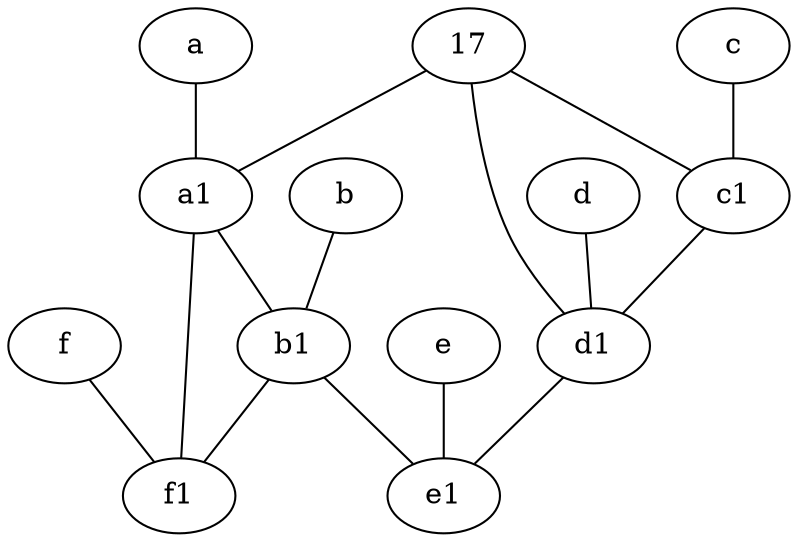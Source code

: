 graph {
	node [labelfontsize=50]
	f1 [labelfontsize=50 pos="3,8!"]
	d [labelfontsize=50 pos="2,5!"]
	c1 [labelfontsize=50 pos="4.5,3!"]
	d1 [labelfontsize=50 pos="3,5!"]
	a [labelfontsize=50 pos="8,2!"]
	c [labelfontsize=50 pos="4.5,2!"]
	b [labelfontsize=50 pos="10,4!"]
	f [labelfontsize=50 pos="3,9!"]
	e [labelfontsize=50 pos="7,9!"]
	b1 [labelfontsize=50 pos="9,4!"]
	e1 [labelfontsize=50 pos="7,7!"]
	17 [labelfontsize=50]
	a1 [labelfontsize=50 pos="8,3!"]
	c -- c1
	d -- d1
	d1 -- e1
	17 -- c1
	e -- e1
	b1 -- e1
	17 -- a1
	a1 -- b1
	a -- a1
	b1 -- f1
	b -- b1
	c1 -- d1
	f -- f1
	a1 -- f1
	17 -- d1
}
